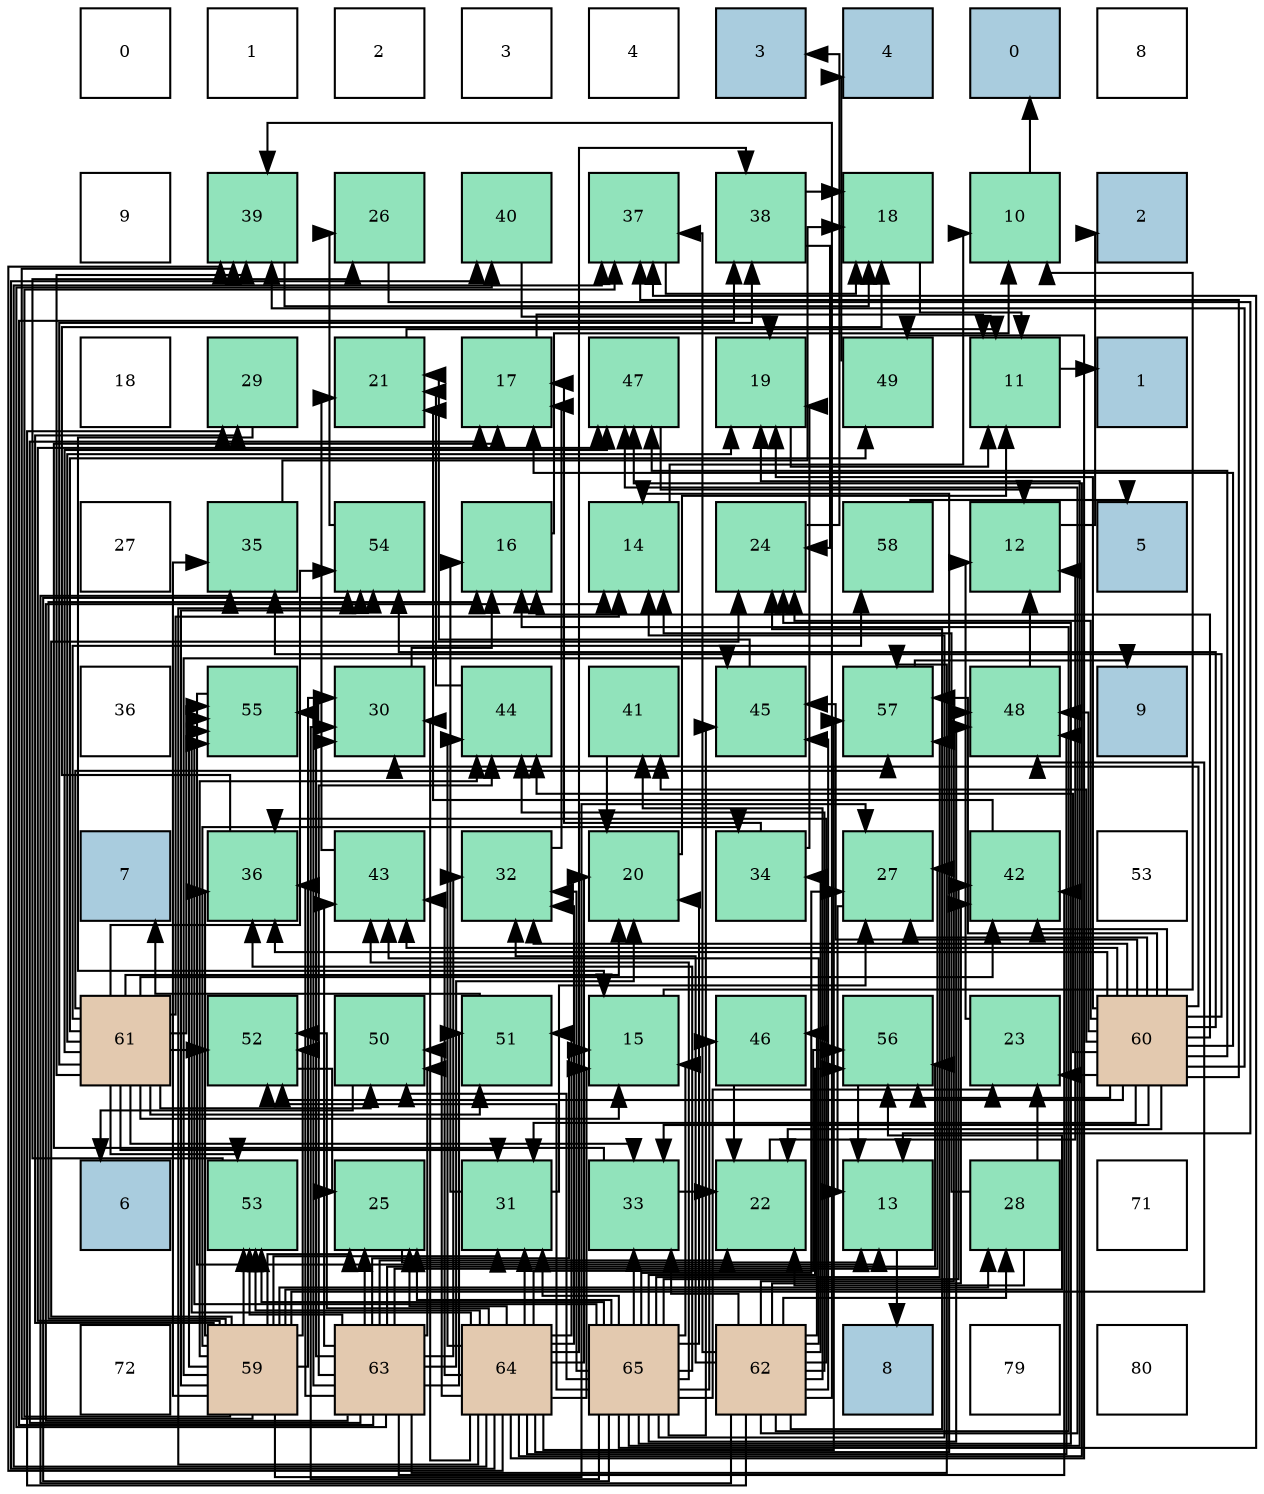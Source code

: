 digraph layout{
 rankdir=TB;
 splines=ortho;
 node [style=filled shape=square fixedsize=true width=0.6];
0[label="0", fontsize=8, fillcolor="#ffffff"];
1[label="1", fontsize=8, fillcolor="#ffffff"];
2[label="2", fontsize=8, fillcolor="#ffffff"];
3[label="3", fontsize=8, fillcolor="#ffffff"];
4[label="4", fontsize=8, fillcolor="#ffffff"];
5[label="3", fontsize=8, fillcolor="#a9ccde"];
6[label="4", fontsize=8, fillcolor="#a9ccde"];
7[label="0", fontsize=8, fillcolor="#a9ccde"];
8[label="8", fontsize=8, fillcolor="#ffffff"];
9[label="9", fontsize=8, fillcolor="#ffffff"];
10[label="39", fontsize=8, fillcolor="#91e3bb"];
11[label="26", fontsize=8, fillcolor="#91e3bb"];
12[label="40", fontsize=8, fillcolor="#91e3bb"];
13[label="37", fontsize=8, fillcolor="#91e3bb"];
14[label="38", fontsize=8, fillcolor="#91e3bb"];
15[label="18", fontsize=8, fillcolor="#91e3bb"];
16[label="10", fontsize=8, fillcolor="#91e3bb"];
17[label="2", fontsize=8, fillcolor="#a9ccde"];
18[label="18", fontsize=8, fillcolor="#ffffff"];
19[label="29", fontsize=8, fillcolor="#91e3bb"];
20[label="21", fontsize=8, fillcolor="#91e3bb"];
21[label="17", fontsize=8, fillcolor="#91e3bb"];
22[label="47", fontsize=8, fillcolor="#91e3bb"];
23[label="19", fontsize=8, fillcolor="#91e3bb"];
24[label="49", fontsize=8, fillcolor="#91e3bb"];
25[label="11", fontsize=8, fillcolor="#91e3bb"];
26[label="1", fontsize=8, fillcolor="#a9ccde"];
27[label="27", fontsize=8, fillcolor="#ffffff"];
28[label="35", fontsize=8, fillcolor="#91e3bb"];
29[label="54", fontsize=8, fillcolor="#91e3bb"];
30[label="16", fontsize=8, fillcolor="#91e3bb"];
31[label="14", fontsize=8, fillcolor="#91e3bb"];
32[label="24", fontsize=8, fillcolor="#91e3bb"];
33[label="58", fontsize=8, fillcolor="#91e3bb"];
34[label="12", fontsize=8, fillcolor="#91e3bb"];
35[label="5", fontsize=8, fillcolor="#a9ccde"];
36[label="36", fontsize=8, fillcolor="#ffffff"];
37[label="55", fontsize=8, fillcolor="#91e3bb"];
38[label="30", fontsize=8, fillcolor="#91e3bb"];
39[label="44", fontsize=8, fillcolor="#91e3bb"];
40[label="41", fontsize=8, fillcolor="#91e3bb"];
41[label="45", fontsize=8, fillcolor="#91e3bb"];
42[label="57", fontsize=8, fillcolor="#91e3bb"];
43[label="48", fontsize=8, fillcolor="#91e3bb"];
44[label="9", fontsize=8, fillcolor="#a9ccde"];
45[label="7", fontsize=8, fillcolor="#a9ccde"];
46[label="36", fontsize=8, fillcolor="#91e3bb"];
47[label="43", fontsize=8, fillcolor="#91e3bb"];
48[label="32", fontsize=8, fillcolor="#91e3bb"];
49[label="20", fontsize=8, fillcolor="#91e3bb"];
50[label="34", fontsize=8, fillcolor="#91e3bb"];
51[label="27", fontsize=8, fillcolor="#91e3bb"];
52[label="42", fontsize=8, fillcolor="#91e3bb"];
53[label="53", fontsize=8, fillcolor="#ffffff"];
54[label="61", fontsize=8, fillcolor="#e3c9af"];
55[label="52", fontsize=8, fillcolor="#91e3bb"];
56[label="50", fontsize=8, fillcolor="#91e3bb"];
57[label="51", fontsize=8, fillcolor="#91e3bb"];
58[label="15", fontsize=8, fillcolor="#91e3bb"];
59[label="46", fontsize=8, fillcolor="#91e3bb"];
60[label="56", fontsize=8, fillcolor="#91e3bb"];
61[label="23", fontsize=8, fillcolor="#91e3bb"];
62[label="60", fontsize=8, fillcolor="#e3c9af"];
63[label="6", fontsize=8, fillcolor="#a9ccde"];
64[label="53", fontsize=8, fillcolor="#91e3bb"];
65[label="25", fontsize=8, fillcolor="#91e3bb"];
66[label="31", fontsize=8, fillcolor="#91e3bb"];
67[label="33", fontsize=8, fillcolor="#91e3bb"];
68[label="22", fontsize=8, fillcolor="#91e3bb"];
69[label="13", fontsize=8, fillcolor="#91e3bb"];
70[label="28", fontsize=8, fillcolor="#91e3bb"];
71[label="71", fontsize=8, fillcolor="#ffffff"];
72[label="72", fontsize=8, fillcolor="#ffffff"];
73[label="59", fontsize=8, fillcolor="#e3c9af"];
74[label="63", fontsize=8, fillcolor="#e3c9af"];
75[label="64", fontsize=8, fillcolor="#e3c9af"];
76[label="65", fontsize=8, fillcolor="#e3c9af"];
77[label="62", fontsize=8, fillcolor="#e3c9af"];
78[label="8", fontsize=8, fillcolor="#a9ccde"];
79[label="79", fontsize=8, fillcolor="#ffffff"];
80[label="80", fontsize=8, fillcolor="#ffffff"];
edge [constraint=false, style=vis];16 -> 7;
25 -> 26;
34 -> 17;
69 -> 78;
31 -> 16;
58 -> 16;
30 -> 16;
21 -> 25;
15 -> 25;
23 -> 25;
49 -> 25;
20 -> 25;
68 -> 34;
61 -> 34;
32 -> 5;
65 -> 69;
11 -> 69;
51 -> 69;
70 -> 31;
70 -> 68;
70 -> 61;
19 -> 58;
38 -> 30;
66 -> 30;
66 -> 51;
48 -> 21;
67 -> 21;
67 -> 68;
50 -> 21;
50 -> 23;
28 -> 15;
46 -> 15;
13 -> 15;
14 -> 15;
14 -> 32;
10 -> 15;
12 -> 23;
40 -> 49;
52 -> 20;
47 -> 20;
39 -> 20;
41 -> 20;
59 -> 68;
22 -> 34;
43 -> 34;
24 -> 6;
56 -> 63;
57 -> 45;
55 -> 65;
64 -> 11;
29 -> 11;
37 -> 69;
60 -> 69;
42 -> 44;
33 -> 35;
73 -> 30;
73 -> 32;
73 -> 65;
73 -> 51;
73 -> 70;
73 -> 19;
73 -> 38;
73 -> 66;
73 -> 50;
73 -> 28;
73 -> 46;
73 -> 13;
73 -> 10;
73 -> 39;
73 -> 41;
73 -> 22;
73 -> 43;
73 -> 55;
73 -> 64;
73 -> 29;
73 -> 37;
73 -> 60;
62 -> 30;
62 -> 21;
62 -> 23;
62 -> 68;
62 -> 61;
62 -> 32;
62 -> 51;
62 -> 38;
62 -> 66;
62 -> 48;
62 -> 67;
62 -> 28;
62 -> 46;
62 -> 13;
62 -> 10;
62 -> 40;
62 -> 52;
62 -> 47;
62 -> 39;
62 -> 41;
62 -> 22;
62 -> 43;
62 -> 55;
62 -> 29;
62 -> 60;
62 -> 42;
54 -> 31;
54 -> 58;
54 -> 23;
54 -> 49;
54 -> 66;
54 -> 67;
54 -> 14;
54 -> 10;
54 -> 52;
54 -> 22;
54 -> 24;
54 -> 56;
54 -> 57;
54 -> 55;
54 -> 64;
54 -> 29;
54 -> 37;
54 -> 42;
54 -> 33;
77 -> 30;
77 -> 32;
77 -> 70;
77 -> 19;
77 -> 48;
77 -> 67;
77 -> 50;
77 -> 28;
77 -> 46;
77 -> 13;
77 -> 10;
77 -> 40;
77 -> 52;
77 -> 47;
77 -> 39;
77 -> 41;
77 -> 59;
77 -> 22;
77 -> 43;
74 -> 31;
74 -> 58;
74 -> 21;
74 -> 49;
74 -> 68;
74 -> 65;
74 -> 51;
74 -> 38;
74 -> 48;
74 -> 46;
74 -> 14;
74 -> 12;
74 -> 52;
74 -> 47;
74 -> 39;
74 -> 56;
74 -> 57;
74 -> 64;
74 -> 37;
74 -> 60;
74 -> 42;
75 -> 31;
75 -> 58;
75 -> 49;
75 -> 65;
75 -> 38;
75 -> 66;
75 -> 48;
75 -> 13;
75 -> 14;
75 -> 10;
75 -> 12;
75 -> 47;
75 -> 39;
75 -> 22;
75 -> 43;
75 -> 24;
75 -> 56;
75 -> 57;
75 -> 55;
75 -> 64;
75 -> 29;
75 -> 37;
75 -> 60;
75 -> 42;
76 -> 31;
76 -> 58;
76 -> 23;
76 -> 49;
76 -> 61;
76 -> 32;
76 -> 65;
76 -> 51;
76 -> 38;
76 -> 66;
76 -> 48;
76 -> 67;
76 -> 46;
76 -> 13;
76 -> 52;
76 -> 47;
76 -> 41;
76 -> 59;
76 -> 43;
76 -> 56;
76 -> 55;
76 -> 64;
76 -> 29;
76 -> 37;
76 -> 60;
76 -> 42;
edge [constraint=true, style=invis];
0 -> 9 -> 18 -> 27 -> 36 -> 45 -> 54 -> 63 -> 72;
1 -> 10 -> 19 -> 28 -> 37 -> 46 -> 55 -> 64 -> 73;
2 -> 11 -> 20 -> 29 -> 38 -> 47 -> 56 -> 65 -> 74;
3 -> 12 -> 21 -> 30 -> 39 -> 48 -> 57 -> 66 -> 75;
4 -> 13 -> 22 -> 31 -> 40 -> 49 -> 58 -> 67 -> 76;
5 -> 14 -> 23 -> 32 -> 41 -> 50 -> 59 -> 68 -> 77;
6 -> 15 -> 24 -> 33 -> 42 -> 51 -> 60 -> 69 -> 78;
7 -> 16 -> 25 -> 34 -> 43 -> 52 -> 61 -> 70 -> 79;
8 -> 17 -> 26 -> 35 -> 44 -> 53 -> 62 -> 71 -> 80;
rank = same {0 -> 1 -> 2 -> 3 -> 4 -> 5 -> 6 -> 7 -> 8};
rank = same {9 -> 10 -> 11 -> 12 -> 13 -> 14 -> 15 -> 16 -> 17};
rank = same {18 -> 19 -> 20 -> 21 -> 22 -> 23 -> 24 -> 25 -> 26};
rank = same {27 -> 28 -> 29 -> 30 -> 31 -> 32 -> 33 -> 34 -> 35};
rank = same {36 -> 37 -> 38 -> 39 -> 40 -> 41 -> 42 -> 43 -> 44};
rank = same {45 -> 46 -> 47 -> 48 -> 49 -> 50 -> 51 -> 52 -> 53};
rank = same {54 -> 55 -> 56 -> 57 -> 58 -> 59 -> 60 -> 61 -> 62};
rank = same {63 -> 64 -> 65 -> 66 -> 67 -> 68 -> 69 -> 70 -> 71};
rank = same {72 -> 73 -> 74 -> 75 -> 76 -> 77 -> 78 -> 79 -> 80};
}